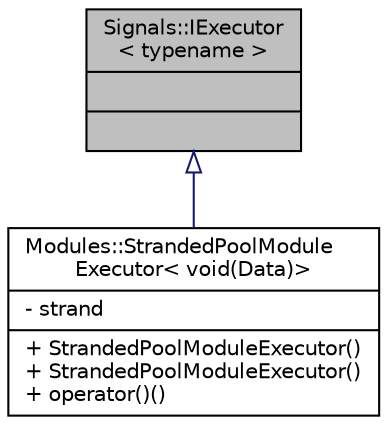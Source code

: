 digraph "Signals::IExecutor&lt; typename &gt;"
{
 // INTERACTIVE_SVG=YES
  edge [fontname="Helvetica",fontsize="10",labelfontname="Helvetica",labelfontsize="10"];
  node [fontname="Helvetica",fontsize="10",shape=record];
  Node1 [label="{Signals::IExecutor\l\< typename \>\n||}",height=0.2,width=0.4,color="black", fillcolor="grey75", style="filled", fontcolor="black"];
  Node1 -> Node2 [dir="back",color="midnightblue",fontsize="10",style="solid",arrowtail="onormal",fontname="Helvetica"];
  Node2 [label="{Modules::StrandedPoolModule\lExecutor\< void(Data)\>\n|- strand\l|+ StrandedPoolModuleExecutor()\l+ StrandedPoolModuleExecutor()\l+ operator()()\l}",height=0.2,width=0.4,color="black", fillcolor="white", style="filled",URL="$class_modules_1_1_stranded_pool_module_executor.html"];
}
